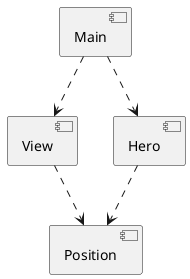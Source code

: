 @startuml
'https://plantuml.com/component-diagram

[Main] ..> [View]
[Main] ..> [Hero]
[Hero] ..> [Position]
[View] ..> [Position]

@enduml
